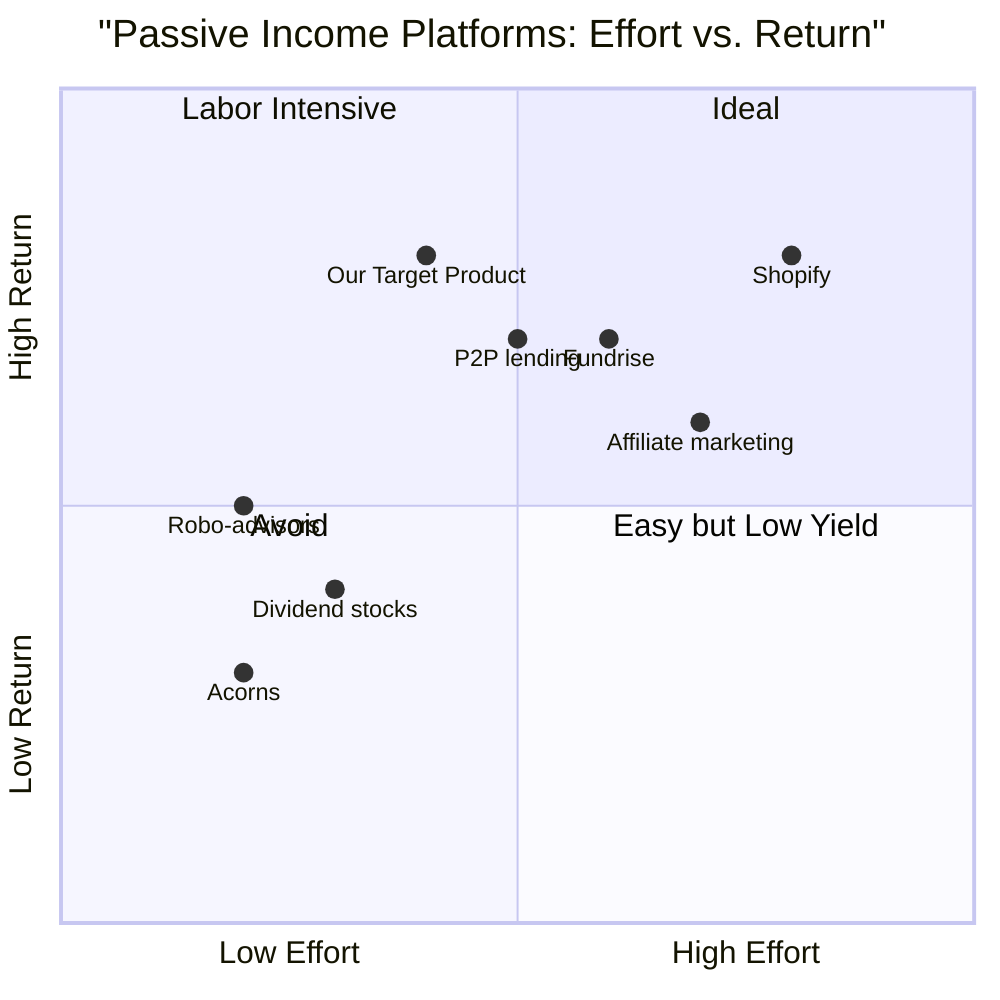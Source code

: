 quadrantChart
    title "Passive Income Platforms: Effort vs. Return"
    x-axis "Low Effort" --> "High Effort"
    y-axis "Low Return" --> "High Return"
    quadrant-1 "Ideal"
    quadrant-2 "Labor Intensive"
    quadrant-3 "Avoid"
    quadrant-4 "Easy but Low Yield"
    "Acorns": [0.2, 0.3]
    "Fundrise": [0.6, 0.7]
    "Shopify": [0.8, 0.8]
    "Dividend stocks": [0.3, 0.4]
    "Affiliate marketing": [0.7, 0.6]
    "Robo-advisors": [0.2, 0.5]
    "P2P lending": [0.5, 0.7]
    "Our Target Product": [0.4, 0.8]